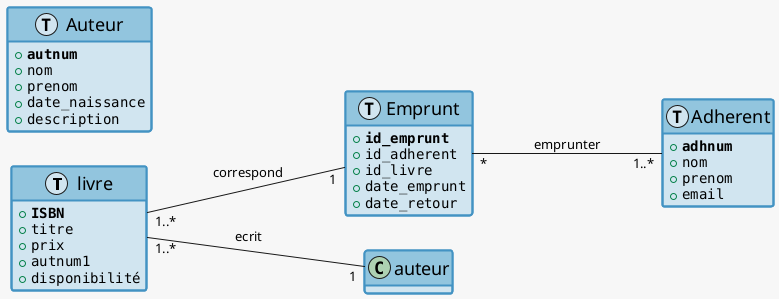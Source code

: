 ' Generated by Mocodo 4.2.4

@startuml "MCD"

!define Table(x) class "x" << (T,#d1e5f0) >>
!define pk(x) <b>x</b>
hide methods
left to right direction
skinparam groupInheritance 2
skinparam lineThickness 2
skinparam lineColor #d6604d
skinparam backgroundColor #f7f7f7
skinparam classAttributeFontColor #000000
skinparam classAttributeFontName Monospaced
skinparam classAttributeFontSize 14
skinparam classBackgroundColor #d1e5f0
skinparam classBorderColor #4393c3
skinparam classBorderThickness 2
skinparam classFontColor #000000
skinparam classFontName Arial
skinparam classFontSize 18
skinparam classHeaderBackgroundColor #92c5de

Table("livre") {
    {field} + pk(ISBN)
    {field} + titre
    {field} + prix
    {field} + autnum1
    {field} + disponibilité
}

"livre" "1..*" --- "1" "Emprunt": "correspond"

Table("Emprunt") {
    {field} + pk(id_emprunt)
    {field} + id_adherent
    {field} + id_livre
    {field} + date_emprunt
    {field} + date_retour
}

"Emprunt" "*" --- "1..*" "Adherent": "emprunter"

"livre" "1..*" --- "1" "auteur": "ecrit"

Table("Auteur") {
    {field} + pk(autnum)
    {field} + nom
    {field} + prenom
    {field} + date_naissance
    {field} + description
}

Table("Adherent") {
    {field} + pk(adhnum)
    {field} + nom
    {field} + prenom
    {field} + email
}

@enduml

